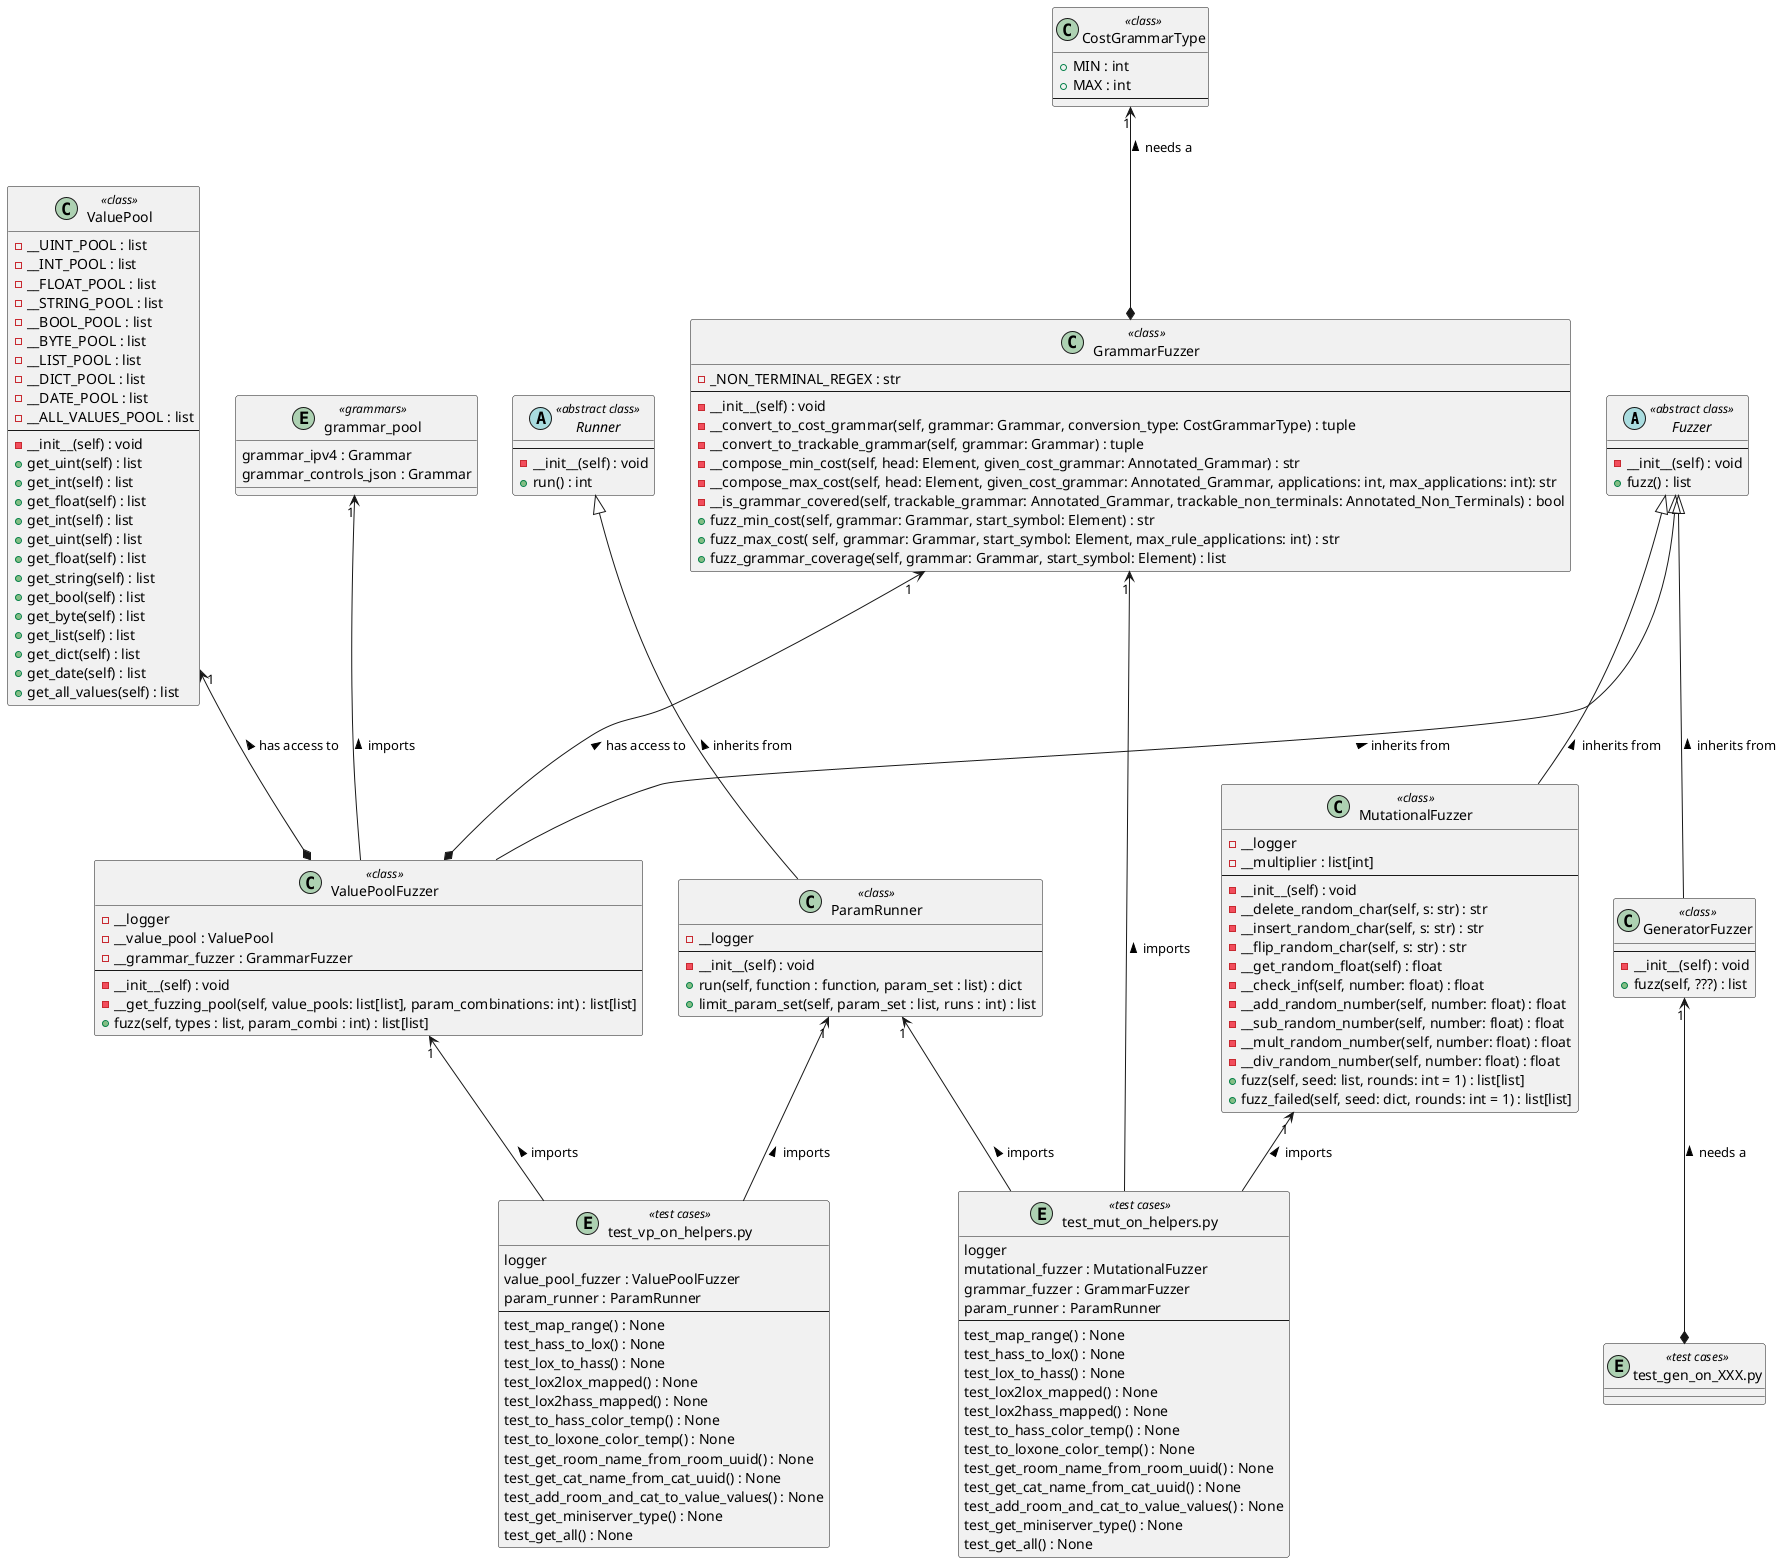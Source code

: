 @startuml fuzzer_overview
allow_mixing

'Web server to creat UML:
' https://www.plantuml.com/plantuml/uml/SyfFKj2rKt3CoKnELR1Io4ZDoSa70000
' copy the UML and generate SVG

'''''''''''''''''''''''''''''''''''''''
'Fuzzer''''''''''''''''''''''''''''''''
'''''''''''''''''''''''''''''''''''''''
abstract class "Fuzzer" as fuzzer << abstract class >> {
    --
    - __init__(self) : void
    + fuzz() : list
}
'''''''''''''''''''''''''''''''''''''''
class "ValuePoolFuzzer" as VPFuzzer << class >> {
    - __logger 
    - __value_pool : ValuePool
    - __grammar_fuzzer : GrammarFuzzer
    --
    - __init__(self) : void
    - __get_fuzzing_pool(self, value_pools: list[list], param_combinations: int) : list[list]
    + fuzz(self, types : list, param_combi : int) : list[list]
}
class "ValuePool" as VPool << class >> {
    - __UINT_POOL : list
    - __INT_POOL : list
    - __FLOAT_POOL : list
    - __STRING_POOL : list
    - __BOOL_POOL : list
    - __BYTE_POOL : list
    - __LIST_POOL : list
    - __DICT_POOL : list
    - __DATE_POOL : list
    - __ALL_VALUES_POOL : list
    --
    - __init__(self) : void
    + get_uint(self) : list
    + get_int(self) : list
    + get_float(self) : list
    + get_int(self) : list
    + get_uint(self) : list
    + get_float(self) : list
    + get_string(self) : list
    + get_bool(self) : list
    + get_byte(self) : list
    + get_list(self) : list
    + get_dict(self) : list
    + get_date(self) : list
    + get_all_values(self) : list
}
'''''''''''''''''''''''''''''''''''''''
class "GeneratorFuzzer" as GFuzzer << class >> {
    --
    - __init__(self) : void
    + fuzz(self, ???) : list
}
'''''''''''''''''''''''''''''''''''''''
class "CostGrammarType" as CGType << class >> {
    + MIN : int
    + MAX : int
    --
}
class "GrammarFuzzer" as GrFuzzer << class >> {
    - _NON_TERMINAL_REGEX : str
    --
    - __init__(self) : void
    - __convert_to_cost_grammar(self, grammar: Grammar, conversion_type: CostGrammarType) : tuple
    - __convert_to_trackable_grammar(self, grammar: Grammar) : tuple
    - __compose_min_cost(self, head: Element, given_cost_grammar: Annotated_Grammar) : str
    - __compose_max_cost(self, head: Element, given_cost_grammar: Annotated_Grammar, applications: int, max_applications: int): str
    - __is_grammar_covered(self, trackable_grammar: Annotated_Grammar, trackable_non_terminals: Annotated_Non_Terminals) : bool
    + fuzz_min_cost(self, grammar: Grammar, start_symbol: Element) : str
    + fuzz_max_cost( self, grammar: Grammar, start_symbol: Element, max_rule_applications: int) : str
    + fuzz_grammar_coverage(self, grammar: Grammar, start_symbol: Element) : list
}
entity "grammar_pool" as gr_pool << grammars >> {
    grammar_ipv4 : Grammar
    grammar_controls_json : Grammar
}
'''''''''''''''''''''''''''''''''''''''
class "MutationalFuzzer" as MFuzzer << class >> {
    - __logger
    - __multiplier : list[int]
    --
    - __init__(self) : void
    - __delete_random_char(self, s: str) : str
    - __insert_random_char(self, s: str) : str
    - __flip_random_char(self, s: str) : str
    - __get_random_float(self) : float
    - __check_inf(self, number: float) : float
    - __add_random_number(self, number: float) : float
    - __sub_random_number(self, number: float) : float
    - __mult_random_number(self, number: float) : float
    - __div_random_number(self, number: float) : float
    + fuzz(self, seed: list, rounds: int = 1) : list[list]
    + fuzz_failed(self, seed: dict, rounds: int = 1) : list[list]
}
'''''''''''''''''''''''''''''''''''''''
'Runner''''''''''''''''''''''''''''''''
'''''''''''''''''''''''''''''''''''''''
abstract class "Runner" as runner << abstract class >> {
    --
    - __init__(self) : void
    + run() : int
}
'''''''''''''''''''''''''''''''''''''''
class "ParamRunner" as PRunner << class >> {
    - __logger
    --
    - __init__(self) : void
    + run(self, function : function, param_set : list) : dict
    + limit_param_set(self, param_set : list, runs : int) : list
}
'''''''''''''''''''''''''''''''''''''''
'Testcases'''''''''''''''''''''''''''''
'''''''''''''''''''''''''''''''''''''''
entity  "test_vp_on_helpers.py" as test_VP_H << test cases >>{
    logger
    value_pool_fuzzer : ValuePoolFuzzer
    param_runner : ParamRunner
    --
    test_map_range() : None
    test_hass_to_lox() : None
    test_lox_to_hass() : None
    test_lox2lox_mapped() : None
    test_lox2hass_mapped() : None
    test_to_hass_color_temp() : None
    test_to_loxone_color_temp() : None
    test_get_room_name_from_room_uuid() : None
    test_get_cat_name_from_cat_uuid() : None
    test_add_room_and_cat_to_value_values() : None
    test_get_miniserver_type() : None
    test_get_all() : None
}
'''''''''''''''''''''''''''''''''''''''
entity  "test_gen_on_XXX.py" as test_GEN << test cases >>{

}
'''''''''''''''''''''''''''''''''''''''
entity  "test_mut_on_helpers.py" as test_MUT << test cases >>{
    logger
    mutational_fuzzer : MutationalFuzzer
    grammar_fuzzer : GrammarFuzzer
    param_runner : ParamRunner
    --
    test_map_range() : None
    test_hass_to_lox() : None
    test_lox_to_hass() : None
    test_lox2lox_mapped() : None
    test_lox2hass_mapped() : None
    test_to_hass_color_temp() : None
    test_to_loxone_color_temp() : None
    test_get_room_name_from_room_uuid() : None
    test_get_cat_name_from_cat_uuid() : None
    test_add_room_and_cat_to_value_values() : None
    test_get_miniserver_type() : None
    test_get_all() : None
}
'''''''''''''''''''''''''''''''''''''''
'Fuzzer''''''''''''''''''''''''''''''''
'''''''''''''''''''''''''''''''''''''''
fuzzer <|-- VPFuzzer : inherits from <
VPool "1"<--* VPFuzzer: has access to <
GrFuzzer "1"<--* VPFuzzer: has access to <
gr_pool "1"<-- VPFuzzer: imports <
fuzzer <|-- GFuzzer : inherits from <
fuzzer <|-- MFuzzer : inherits from <
'''''''''''''''''''''''''''''''''''''''
'Runner''''''''''''''''''''''''''''''''
'''''''''''''''''''''''''''''''''''''''
runner <|-- PRunner : inherits from <
'''''''''''''''''''''''''''''''''''''''
'Testcases'''''''''''''''''''''''''''''
'''''''''''''''''''''''''''''''''''''''
VPFuzzer "1"<-- test_VP_H : imports <
PRunner "1"<-- test_VP_H : imports <
'''''''''''''''''''''''''''''''''''''''
CGType "1"<--* GrFuzzer : needs a <
'''''''''''''''''''''''''''''''''''''''
GFuzzer "1"<--* test_GEN : needs a <
'''''''''''''''''''''''''''''''''''''''
MFuzzer "1"<-- test_MUT : imports <
GrFuzzer "1"<-- test_MUT : imports <
PRunner "1"<-- test_MUT : imports <
@enduml